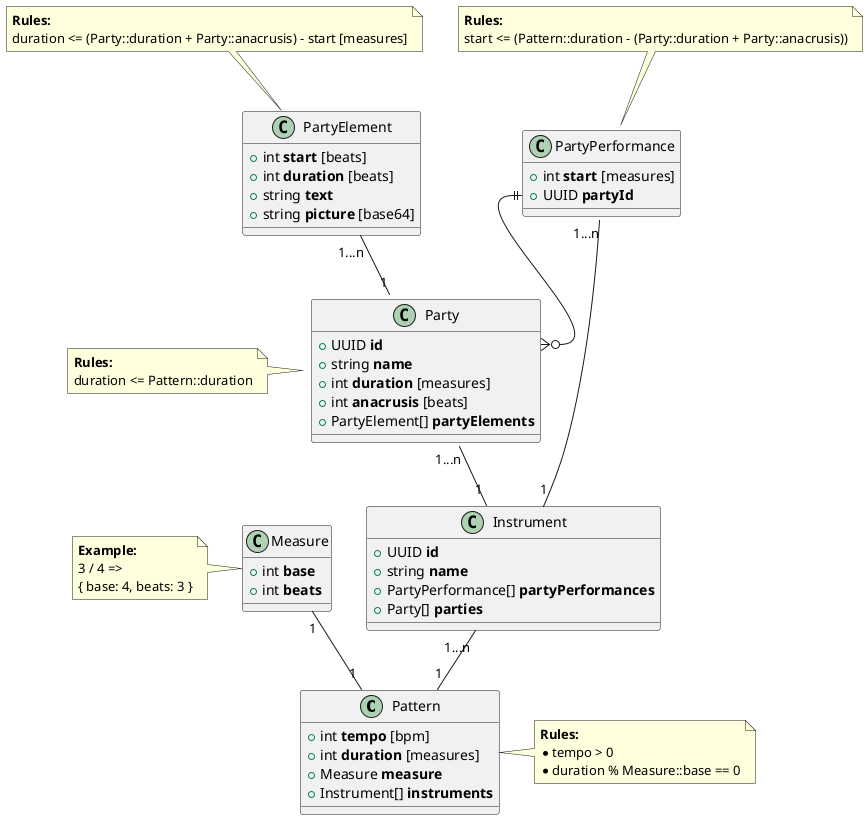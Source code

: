 @startuml

class Pattern {
    + int <b>tempo</b> [bpm]
    + int <b>duration</b> [measures]
    + Measure <b>measure
    + Instrument[] <b>instruments
}

note right {
<b>Rules:
* tempo > 0
* duration % Measure::base == 0
}

class Measure {
    + int <b>base
    + int <b>beats
}

note left {
<b>Example:
3 / 4 =>
{ base: 4, beats: 3 }
}

class Instrument {
    + UUID <b>id
    + string <b>name
    + PartyPerformance[] <b>partyPerformances
    + Party[] <b>parties
}

class Party {
    + UUID <b>id
    + string <b>name
    + int <b>duration</b> [measures]
    + int <b>anacrusis</b> [beats]
    + PartyElement[] <b>partyElements
}

note left {
    <b>Rules:
    duration <= Pattern::duration
}

class PartyPerformance {
    + int <b>start</b> [measures]
    + UUID <b>partyId
}

note top {
    <b>Rules:
    start <= (Pattern::duration - (Party::duration + Party::anacrusis))
}

class PartyElement {
    + int <b>start</b> [beats]
    + int <b>duration</b> [beats]
    + string <b>text</b>
    + string <b>picture</b> [base64]
}

note top {
    <b>Rules:
    duration <= (Party::duration + Party::anacrusis) - start [measures]
}

Measure "1" -- "1" Pattern
Instrument "1...n" -- "1" Pattern
Party "1...n" -- "1" Instrument
PartyElement "1...n" -- "1" Party
PartyPerformance "1...n" -- "1" Instrument
PartyPerformance::partyId ||--o{  Party::id

@enduml
